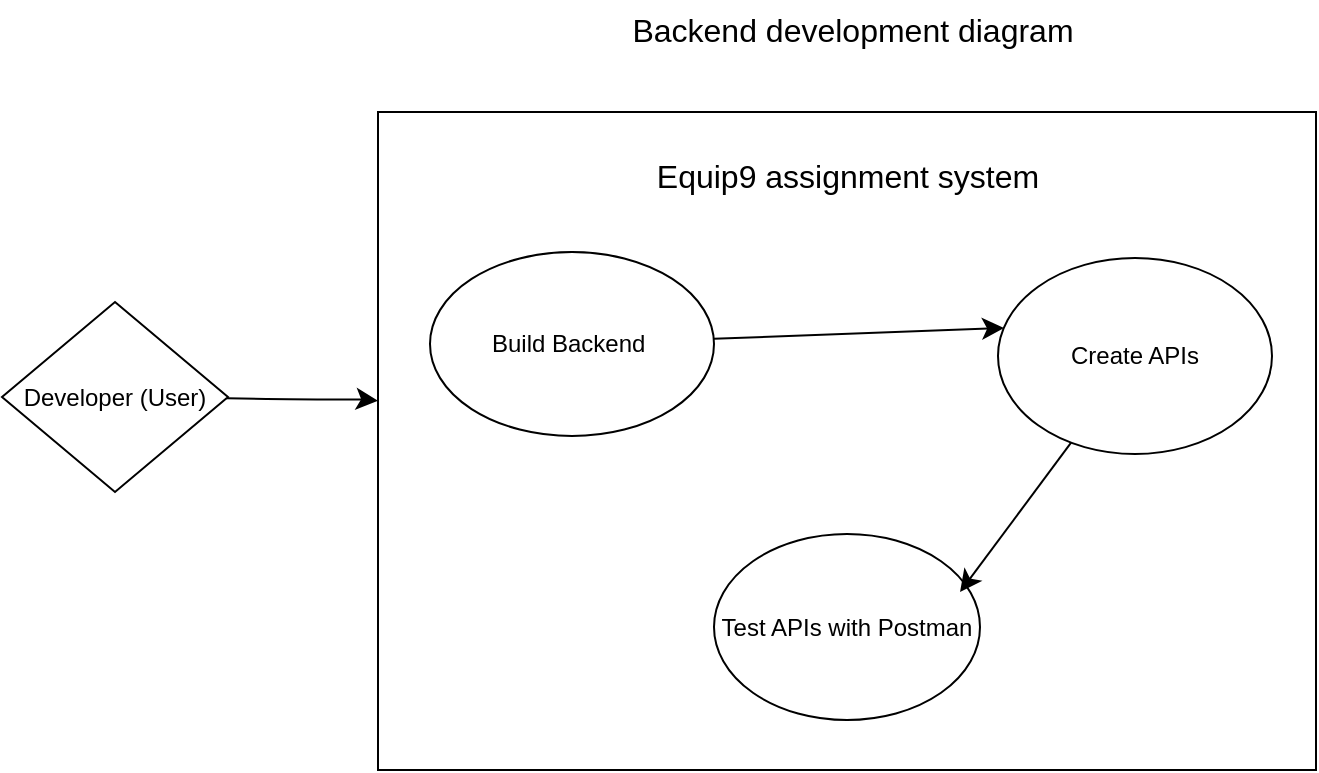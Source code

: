 <mxfile version="25.0.3">
  <diagram name="Page-1" id="U1tvkPGgVj7s_lOkvD2n">
    <mxGraphModel dx="1110" dy="1287" grid="0" gridSize="10" guides="1" tooltips="1" connect="1" arrows="1" fold="1" page="0" pageScale="1" pageWidth="827" pageHeight="1169" math="0" shadow="0">
      <root>
        <mxCell id="0" />
        <mxCell id="1" parent="0" />
        <mxCell id="cYbpkRRwryNcNZ2YvLZ1-1" value="" style="rounded=0;whiteSpace=wrap;html=1;" vertex="1" parent="1">
          <mxGeometry x="-2" y="-45" width="469" height="329" as="geometry" />
        </mxCell>
        <mxCell id="cYbpkRRwryNcNZ2YvLZ1-6" value="" style="edgeStyle=none;curved=1;rounded=0;orthogonalLoop=1;jettySize=auto;html=1;fontSize=12;startSize=8;endSize=8;" edge="1" parent="1" source="cYbpkRRwryNcNZ2YvLZ1-3" target="cYbpkRRwryNcNZ2YvLZ1-1">
          <mxGeometry relative="1" as="geometry">
            <Array as="points">
              <mxPoint x="-6" y="99" />
            </Array>
          </mxGeometry>
        </mxCell>
        <mxCell id="cYbpkRRwryNcNZ2YvLZ1-3" value="Developer (User)" style="rhombus;whiteSpace=wrap;html=1;" vertex="1" parent="1">
          <mxGeometry x="-190" y="50" width="113" height="95" as="geometry" />
        </mxCell>
        <mxCell id="cYbpkRRwryNcNZ2YvLZ1-5" value="Backend development diagram" style="text;strokeColor=none;fillColor=none;html=1;align=center;verticalAlign=middle;whiteSpace=wrap;rounded=0;fontSize=16;" vertex="1" parent="1">
          <mxGeometry x="58" y="-101" width="355" height="30" as="geometry" />
        </mxCell>
        <mxCell id="cYbpkRRwryNcNZ2YvLZ1-8" value="Test APIs with Postman" style="ellipse;whiteSpace=wrap;html=1;" vertex="1" parent="1">
          <mxGeometry x="166" y="166" width="133" height="93" as="geometry" />
        </mxCell>
        <mxCell id="cYbpkRRwryNcNZ2YvLZ1-9" value="Create APIs" style="ellipse;whiteSpace=wrap;html=1;" vertex="1" parent="1">
          <mxGeometry x="308" y="28" width="137" height="98" as="geometry" />
        </mxCell>
        <mxCell id="cYbpkRRwryNcNZ2YvLZ1-12" style="edgeStyle=none;curved=1;rounded=0;orthogonalLoop=1;jettySize=auto;html=1;fontSize=12;startSize=8;endSize=8;entryX=0.022;entryY=0.357;entryDx=0;entryDy=0;entryPerimeter=0;" edge="1" parent="1" source="cYbpkRRwryNcNZ2YvLZ1-10" target="cYbpkRRwryNcNZ2YvLZ1-9">
          <mxGeometry relative="1" as="geometry">
            <mxPoint x="300" y="68" as="targetPoint" />
          </mxGeometry>
        </mxCell>
        <mxCell id="cYbpkRRwryNcNZ2YvLZ1-10" value="Build Backend&amp;nbsp;" style="ellipse;whiteSpace=wrap;html=1;" vertex="1" parent="1">
          <mxGeometry x="24" y="25" width="142" height="92" as="geometry" />
        </mxCell>
        <mxCell id="cYbpkRRwryNcNZ2YvLZ1-11" value="Equip9 assignment system" style="text;strokeColor=none;fillColor=none;html=1;align=center;verticalAlign=middle;whiteSpace=wrap;rounded=0;fontSize=16;" vertex="1" parent="1">
          <mxGeometry x="107" y="-28" width="252" height="30" as="geometry" />
        </mxCell>
        <mxCell id="cYbpkRRwryNcNZ2YvLZ1-13" style="edgeStyle=none;curved=1;rounded=0;orthogonalLoop=1;jettySize=auto;html=1;entryX=0.925;entryY=0.312;entryDx=0;entryDy=0;entryPerimeter=0;fontSize=12;startSize=8;endSize=8;" edge="1" parent="1" source="cYbpkRRwryNcNZ2YvLZ1-9" target="cYbpkRRwryNcNZ2YvLZ1-8">
          <mxGeometry relative="1" as="geometry" />
        </mxCell>
      </root>
    </mxGraphModel>
  </diagram>
</mxfile>
